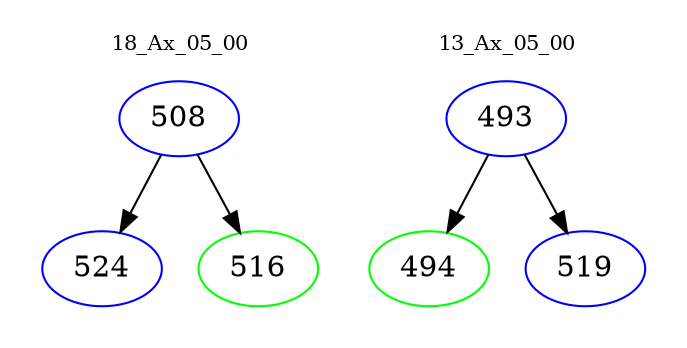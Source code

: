 digraph{
subgraph cluster_0 {
color = white
label = "18_Ax_05_00";
fontsize=10;
T0_508 [label="508", color="blue"]
T0_508 -> T0_524 [color="black"]
T0_524 [label="524", color="blue"]
T0_508 -> T0_516 [color="black"]
T0_516 [label="516", color="green"]
}
subgraph cluster_1 {
color = white
label = "13_Ax_05_00";
fontsize=10;
T1_493 [label="493", color="blue"]
T1_493 -> T1_494 [color="black"]
T1_494 [label="494", color="green"]
T1_493 -> T1_519 [color="black"]
T1_519 [label="519", color="blue"]
}
}
